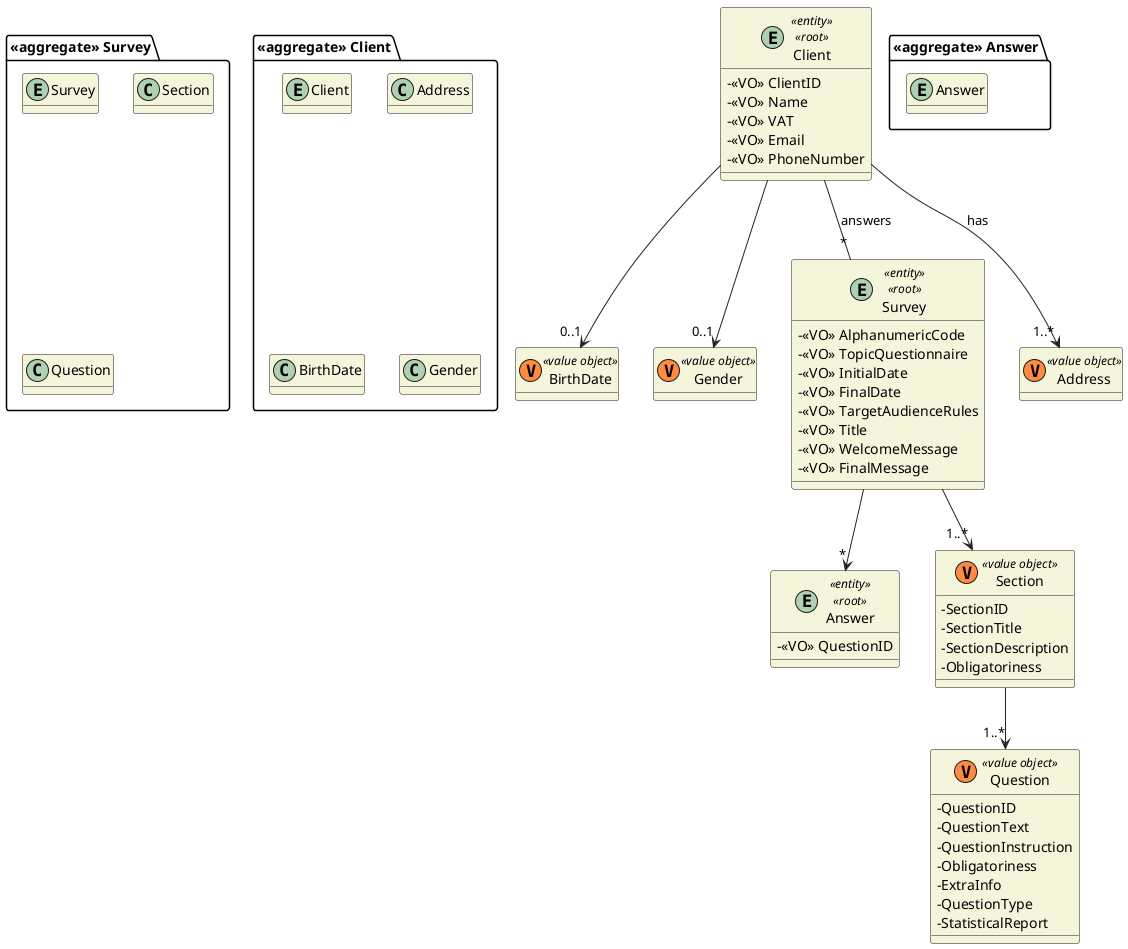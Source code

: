 @startuml

skinparam classAttributeIconSize 0
hide empty attributes
skinparam classBackgroundColor beige
skinparam ArrowColor #222222

package "<<aggregate>> Survey" {
    entity Survey
    class Section
    class Question
}

package "<<aggregate>> Answer" {
    entity Answer
}

package "<<aggregate>> Client" {
    entity Client
    class Address
    class BirthDate
    class Gender
}

entity Client <<entity>> <<root>> {
    - <<VO>> ClientID
    - <<VO>> Name
    - <<VO>> VAT
    - <<VO>> Email
    - <<VO>> PhoneNumber
}

class BirthDate <<(V,#FF8B40) value object>> {}
class Gender <<(V,#FF8B40) value object>> {}

entity Survey <<entity>> <<root>> {
    - <<VO>> AlphanumericCode
    - <<VO>> TopicQuestionnaire
    - <<VO>> InitialDate
    - <<VO>> FinalDate
    - <<VO>> TargetAudienceRules
    - <<VO>> Title
    - <<VO>> WelcomeMessage
    - <<VO>> FinalMessage
}

entity Answer <<entity>> <<root>> {
    - <<VO>> QuestionID
}

class Section <<(V,#FF8B40) value object>> {
    - SectionID
    - SectionTitle
    - SectionDescription
    - Obligatoriness
}

class Question <<(V,#FF8B40) value object>> {
    - QuestionID
    - QuestionText
    - QuestionInstruction /' optional '/
    - Obligatoriness
    - ExtraInfo /' optional '/
    - QuestionType /' (free text, multiple choices, multiple choice with input  value, ordering/ranking choices, single choice, singe choice with input value,   numeric, sorting options, scaling options) '/
    - StatisticalReport
}

class Address <<(V,#FF8B40) value object>> {

}

Client --> "1..*" Address : has
Client -- "*" Survey: answers
Client --> "0..1" BirthDate
Client --> "0..1" Gender

Survey --> "1..*" Section

Section --> "1..*" Question

Survey --> "*" Answer

@enduml